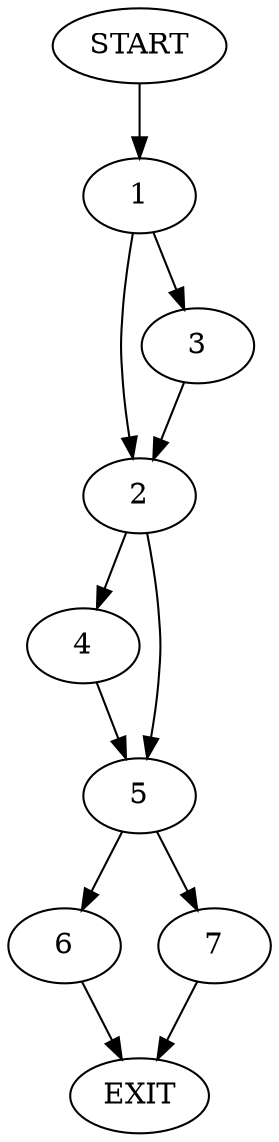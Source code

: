 digraph {
0 [label="START"]
8 [label="EXIT"]
0 -> 1
1 -> 2
1 -> 3
3 -> 2
2 -> 4
2 -> 5
5 -> 6
5 -> 7
4 -> 5
6 -> 8
7 -> 8
}
